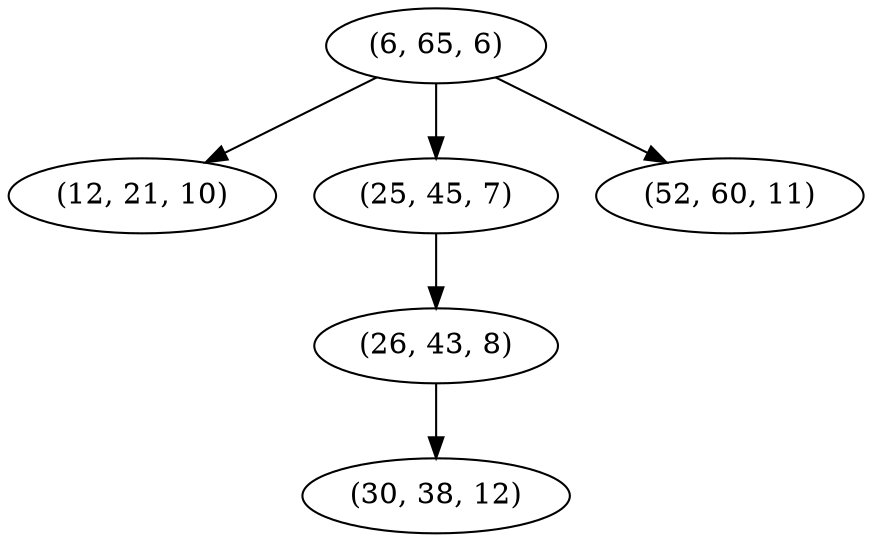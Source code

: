 digraph tree {
    "(6, 65, 6)";
    "(12, 21, 10)";
    "(25, 45, 7)";
    "(26, 43, 8)";
    "(30, 38, 12)";
    "(52, 60, 11)";
    "(6, 65, 6)" -> "(12, 21, 10)";
    "(6, 65, 6)" -> "(25, 45, 7)";
    "(6, 65, 6)" -> "(52, 60, 11)";
    "(25, 45, 7)" -> "(26, 43, 8)";
    "(26, 43, 8)" -> "(30, 38, 12)";
}

